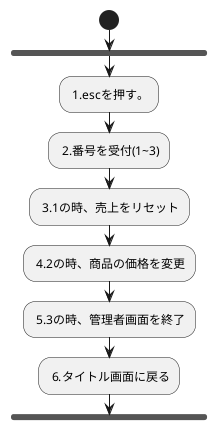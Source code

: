 @startuml 管理者画面
start
fork
  : 1.escを押す。;
  : 2.番号を受付(1~3);
  : 3.1の時、売上をリセット;
  : 4.2の時、商品の価格を変更;
  : 5.3の時、管理者画面を終了;
  : 6.タイトル画面に戻る;
end fork